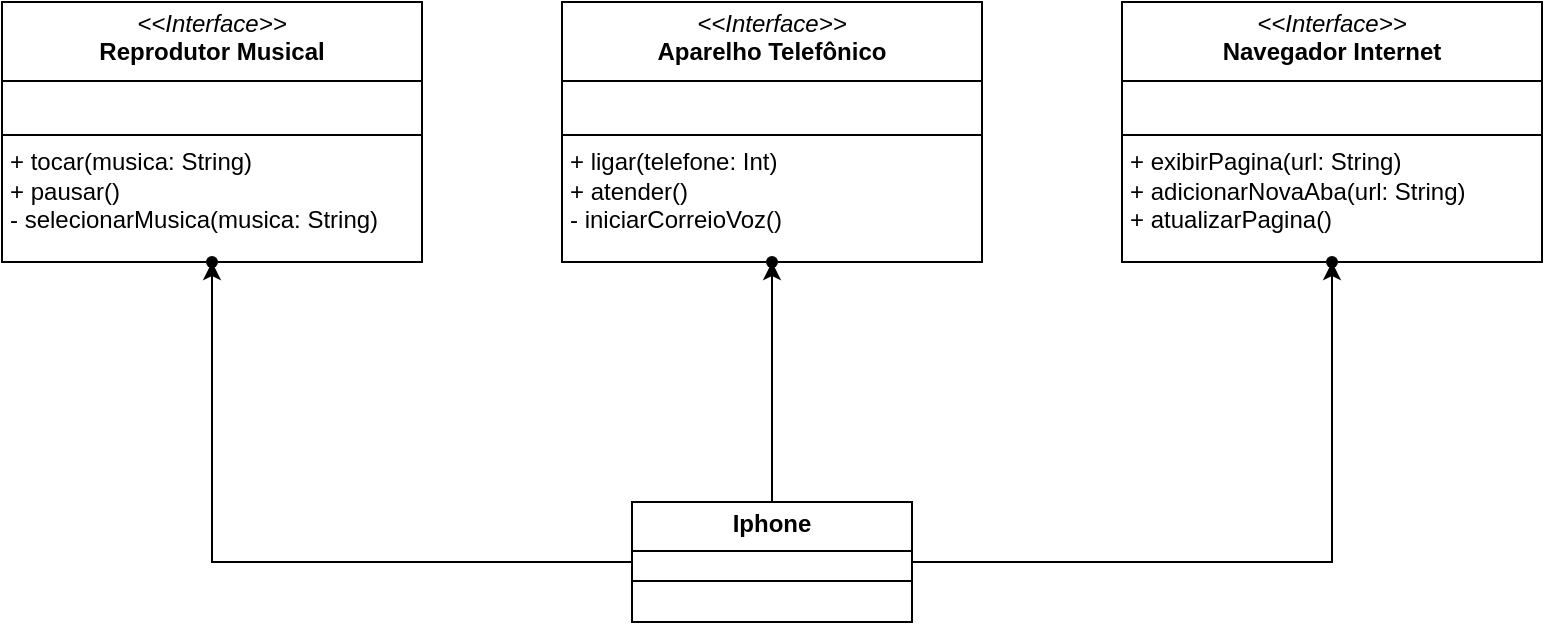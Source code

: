 <mxfile version="24.3.1" type="device">
  <diagram name="Page-1" id="AzyjC-0bMkruOMgwcXXL">
    <mxGraphModel dx="1050" dy="618" grid="1" gridSize="10" guides="1" tooltips="1" connect="1" arrows="1" fold="1" page="1" pageScale="1" pageWidth="850" pageHeight="1100" math="0" shadow="0">
      <root>
        <mxCell id="0" />
        <mxCell id="1" parent="0" />
        <mxCell id="TZT-V1a98MJtroSE2lsz-17" value="&lt;p style=&quot;margin:0px;margin-top:4px;text-align:center;&quot;&gt;&lt;i&gt;&amp;lt;&amp;lt;Interface&amp;gt;&amp;gt;&lt;/i&gt;&lt;br&gt;&lt;b&gt;Reprodutor Musical&lt;/b&gt;&lt;/p&gt;&lt;hr size=&quot;1&quot; style=&quot;border-style:solid;&quot;&gt;&lt;p style=&quot;margin:0px;margin-left:4px;&quot;&gt;&lt;br&gt;&lt;/p&gt;&lt;hr size=&quot;1&quot; style=&quot;border-style:solid;&quot;&gt;&lt;p style=&quot;margin:0px;margin-left:4px;&quot;&gt;+ tocar(musica: String)&lt;br&gt;+ pausar()&lt;/p&gt;&lt;p style=&quot;margin:0px;margin-left:4px;&quot;&gt;- selecionarMusica(musica: String)&lt;/p&gt;" style="verticalAlign=top;align=left;overflow=fill;html=1;whiteSpace=wrap;" vertex="1" parent="1">
          <mxGeometry x="40" y="90" width="210" height="130" as="geometry" />
        </mxCell>
        <mxCell id="TZT-V1a98MJtroSE2lsz-18" value="&lt;p style=&quot;margin:0px;margin-top:4px;text-align:center;&quot;&gt;&lt;i&gt;&amp;lt;&amp;lt;Interface&amp;gt;&amp;gt;&lt;/i&gt;&lt;br&gt;&lt;b&gt;Aparelho Telefônico&lt;/b&gt;&lt;/p&gt;&lt;hr size=&quot;1&quot; style=&quot;border-style:solid;&quot;&gt;&lt;p style=&quot;margin:0px;margin-left:4px;&quot;&gt;&lt;br&gt;&lt;/p&gt;&lt;hr size=&quot;1&quot; style=&quot;border-style:solid;&quot;&gt;&lt;p style=&quot;margin:0px;margin-left:4px;&quot;&gt;+ ligar(telefone: Int)&lt;br&gt;+ atender()&lt;/p&gt;&lt;p style=&quot;margin:0px;margin-left:4px;&quot;&gt;- iniciarCorreioVoz()&lt;/p&gt;" style="verticalAlign=top;align=left;overflow=fill;html=1;whiteSpace=wrap;" vertex="1" parent="1">
          <mxGeometry x="320" y="90" width="210" height="130" as="geometry" />
        </mxCell>
        <mxCell id="TZT-V1a98MJtroSE2lsz-19" value="&lt;p style=&quot;margin:0px;margin-top:4px;text-align:center;&quot;&gt;&lt;i&gt;&amp;lt;&amp;lt;Interface&amp;gt;&amp;gt;&lt;/i&gt;&lt;br&gt;&lt;b&gt;Navegador Internet&lt;/b&gt;&lt;/p&gt;&lt;hr size=&quot;1&quot; style=&quot;border-style:solid;&quot;&gt;&lt;p style=&quot;margin:0px;margin-left:4px;&quot;&gt;&lt;br&gt;&lt;/p&gt;&lt;hr size=&quot;1&quot; style=&quot;border-style:solid;&quot;&gt;&lt;p style=&quot;margin:0px;margin-left:4px;&quot;&gt;+ exibirPagina(url: String)&lt;br&gt;+ adicionarNovaAba(url: String)&lt;/p&gt;&lt;p style=&quot;margin:0px;margin-left:4px;&quot;&gt;+ atualizarPagina()&lt;/p&gt;" style="verticalAlign=top;align=left;overflow=fill;html=1;whiteSpace=wrap;" vertex="1" parent="1">
          <mxGeometry x="600" y="90" width="210" height="130" as="geometry" />
        </mxCell>
        <mxCell id="TZT-V1a98MJtroSE2lsz-22" value="" style="edgeStyle=orthogonalEdgeStyle;rounded=0;orthogonalLoop=1;jettySize=auto;html=1;" edge="1" parent="1" source="TZT-V1a98MJtroSE2lsz-20" target="TZT-V1a98MJtroSE2lsz-21">
          <mxGeometry relative="1" as="geometry" />
        </mxCell>
        <mxCell id="TZT-V1a98MJtroSE2lsz-24" value="" style="edgeStyle=orthogonalEdgeStyle;rounded=0;orthogonalLoop=1;jettySize=auto;html=1;" edge="1" parent="1" source="TZT-V1a98MJtroSE2lsz-20" target="TZT-V1a98MJtroSE2lsz-23">
          <mxGeometry relative="1" as="geometry" />
        </mxCell>
        <mxCell id="TZT-V1a98MJtroSE2lsz-26" value="" style="edgeStyle=orthogonalEdgeStyle;rounded=0;orthogonalLoop=1;jettySize=auto;html=1;" edge="1" parent="1" source="TZT-V1a98MJtroSE2lsz-20" target="TZT-V1a98MJtroSE2lsz-25">
          <mxGeometry relative="1" as="geometry" />
        </mxCell>
        <mxCell id="TZT-V1a98MJtroSE2lsz-20" value="&lt;p style=&quot;margin:0px;margin-top:4px;text-align:center;&quot;&gt;&lt;b&gt;Iphone&lt;/b&gt;&lt;/p&gt;&lt;hr size=&quot;1&quot; style=&quot;border-style:solid;&quot;&gt;&lt;div style=&quot;height:2px;&quot;&gt;&lt;/div&gt;&lt;hr size=&quot;1&quot; style=&quot;border-style:solid;&quot;&gt;&lt;div style=&quot;height:2px;&quot;&gt;&lt;/div&gt;" style="verticalAlign=top;align=left;overflow=fill;html=1;whiteSpace=wrap;" vertex="1" parent="1">
          <mxGeometry x="355" y="340" width="140" height="60" as="geometry" />
        </mxCell>
        <mxCell id="TZT-V1a98MJtroSE2lsz-21" value="" style="shape=waypoint;sketch=0;size=6;pointerEvents=1;points=[];fillColor=default;resizable=0;rotatable=0;perimeter=centerPerimeter;snapToPoint=1;align=left;verticalAlign=top;" vertex="1" parent="1">
          <mxGeometry x="135" y="210" width="20" height="20" as="geometry" />
        </mxCell>
        <mxCell id="TZT-V1a98MJtroSE2lsz-23" value="" style="shape=waypoint;sketch=0;size=6;pointerEvents=1;points=[];fillColor=default;resizable=0;rotatable=0;perimeter=centerPerimeter;snapToPoint=1;align=left;verticalAlign=top;" vertex="1" parent="1">
          <mxGeometry x="415" y="210" width="20" height="20" as="geometry" />
        </mxCell>
        <mxCell id="TZT-V1a98MJtroSE2lsz-25" value="" style="shape=waypoint;sketch=0;size=6;pointerEvents=1;points=[];fillColor=default;resizable=0;rotatable=0;perimeter=centerPerimeter;snapToPoint=1;align=left;verticalAlign=top;" vertex="1" parent="1">
          <mxGeometry x="695" y="210" width="20" height="20" as="geometry" />
        </mxCell>
      </root>
    </mxGraphModel>
  </diagram>
</mxfile>
